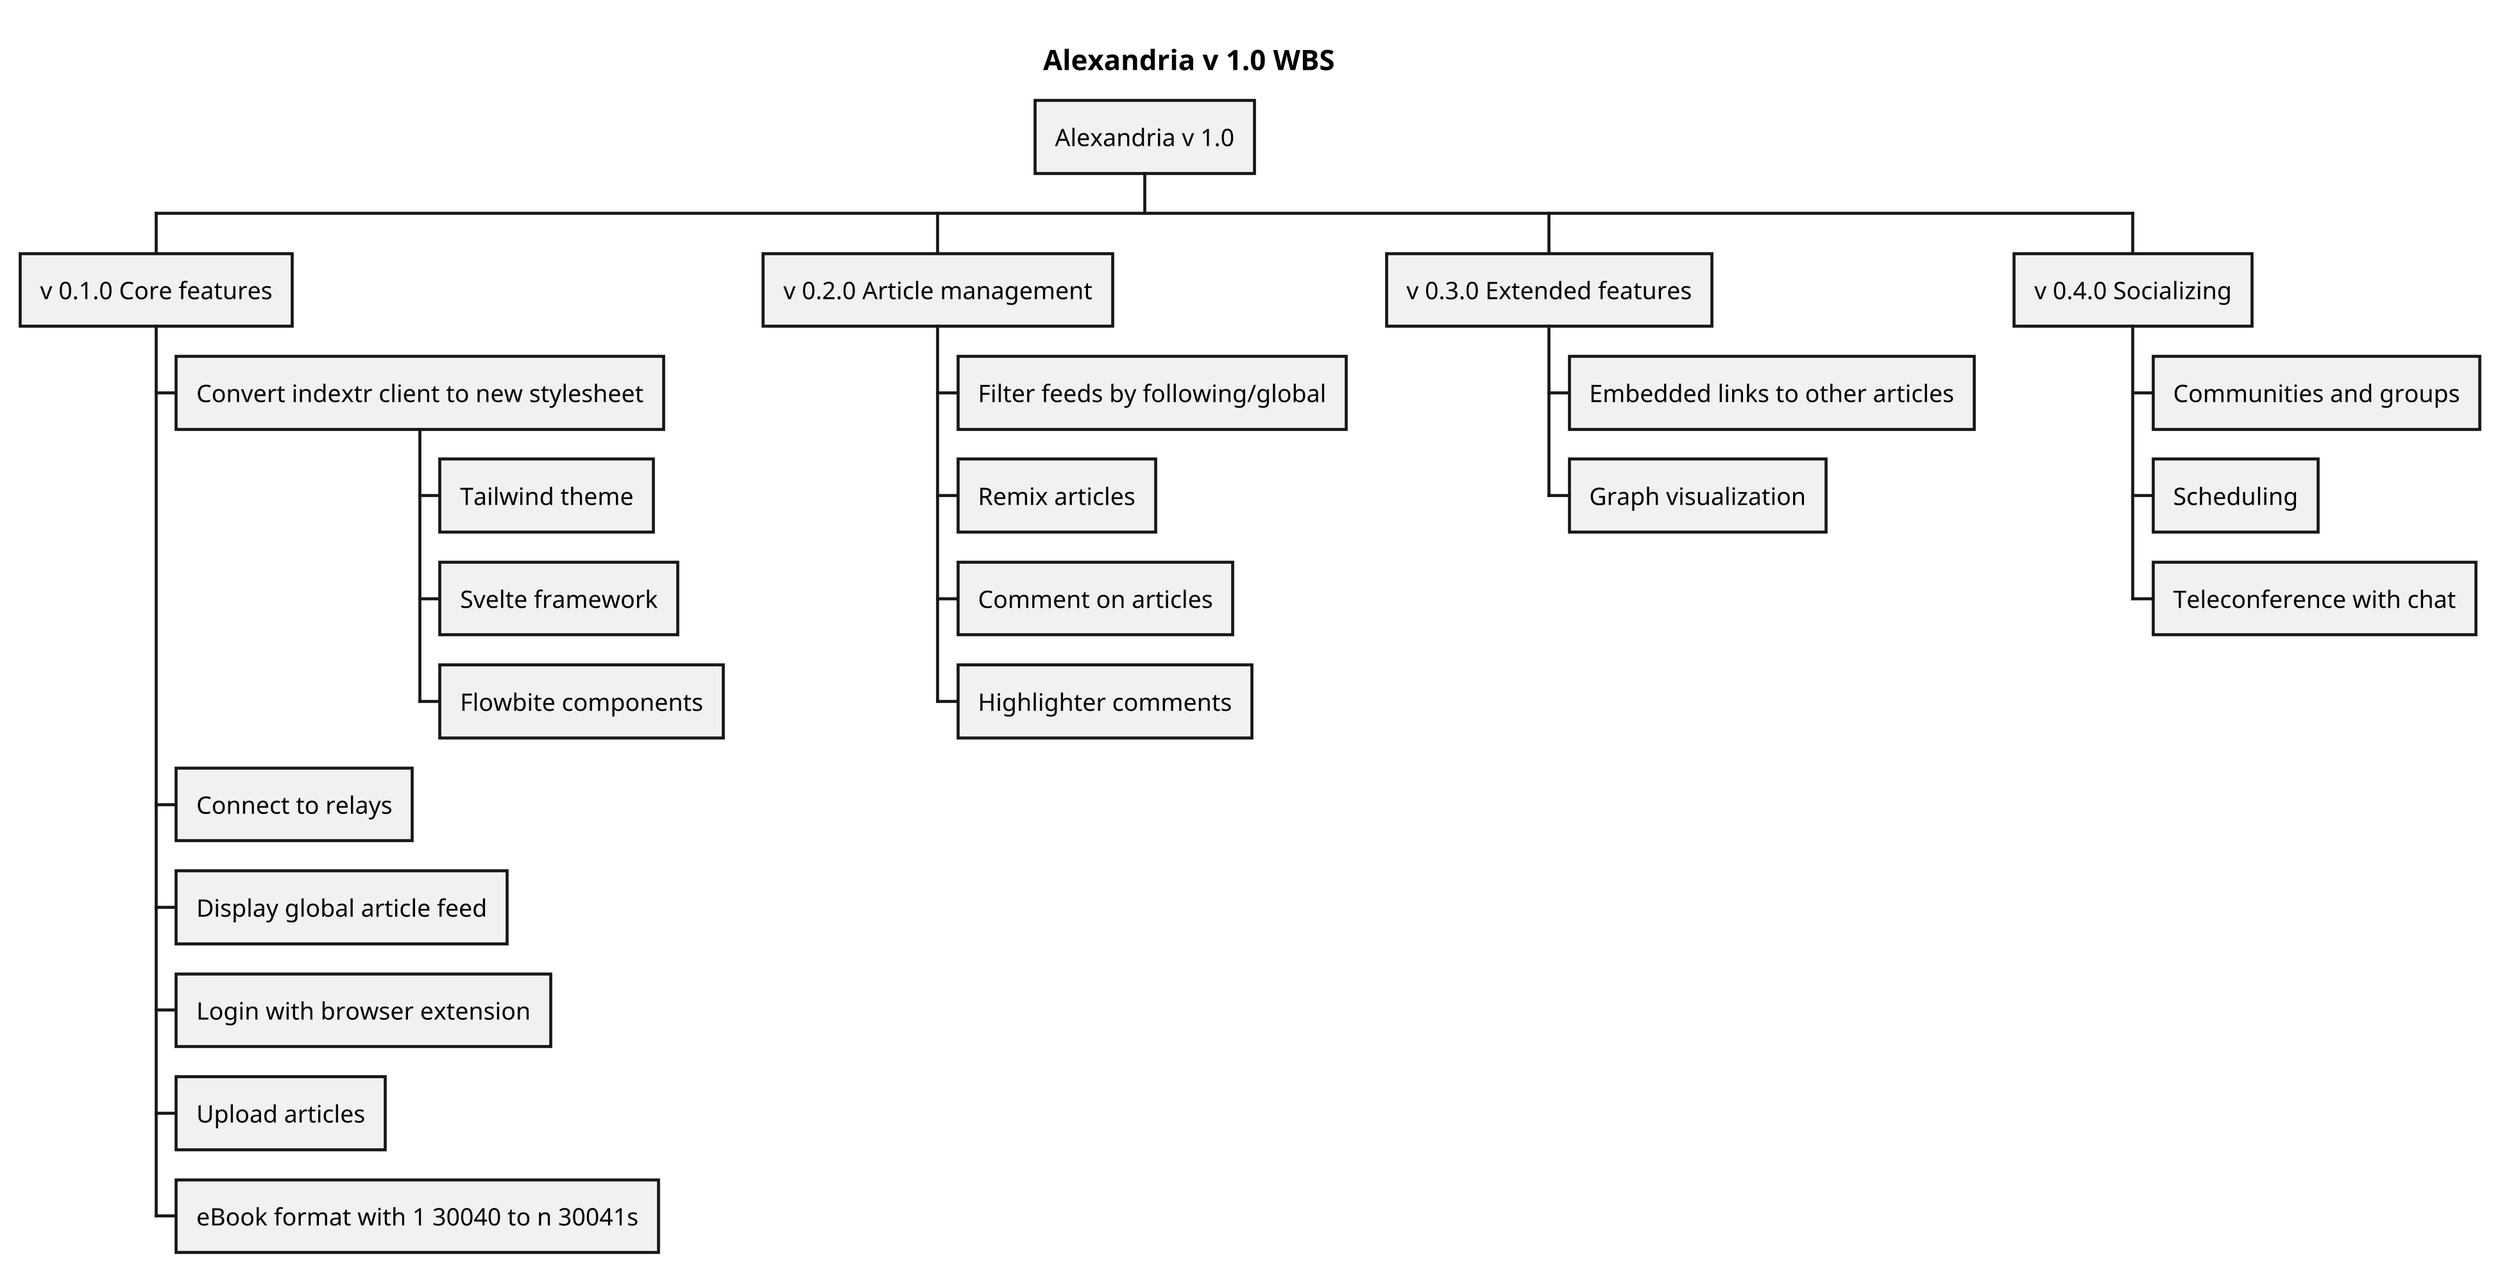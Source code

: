 @startwbs Alexandria_v1.0_WBS

skinparam dpi 300
title Alexandria v 1.0 WBS

* Alexandria v 1.0
** v 0.1.0 Core features
*** Convert indextr client to new stylesheet
**** Tailwind theme
**** Svelte framework
**** Flowbite components
*** Connect to relays
*** Display global article feed
*** Login with browser extension
*** Upload articles
*** eBook format with 1 30040 to n 30041s
** v 0.2.0 Article management
*** Filter feeds by following/global
*** Remix articles
*** Comment on articles
*** Highlighter comments
** v 0.3.0 Extended features
*** Embedded links to other articles
*** Graph visualization
** v 0.4.0 Socializing
*** Communities and groups
*** Scheduling
*** Teleconference with chat

@endwbs
